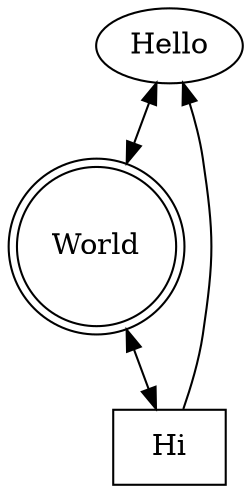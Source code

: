 digraph G {
    concentrate=true
    Hello->World
    Hi -> {Hello World}
    World->Hello
    World -> Hi
    Hi [shape=box]
    World [shape=doublecircle]
    }